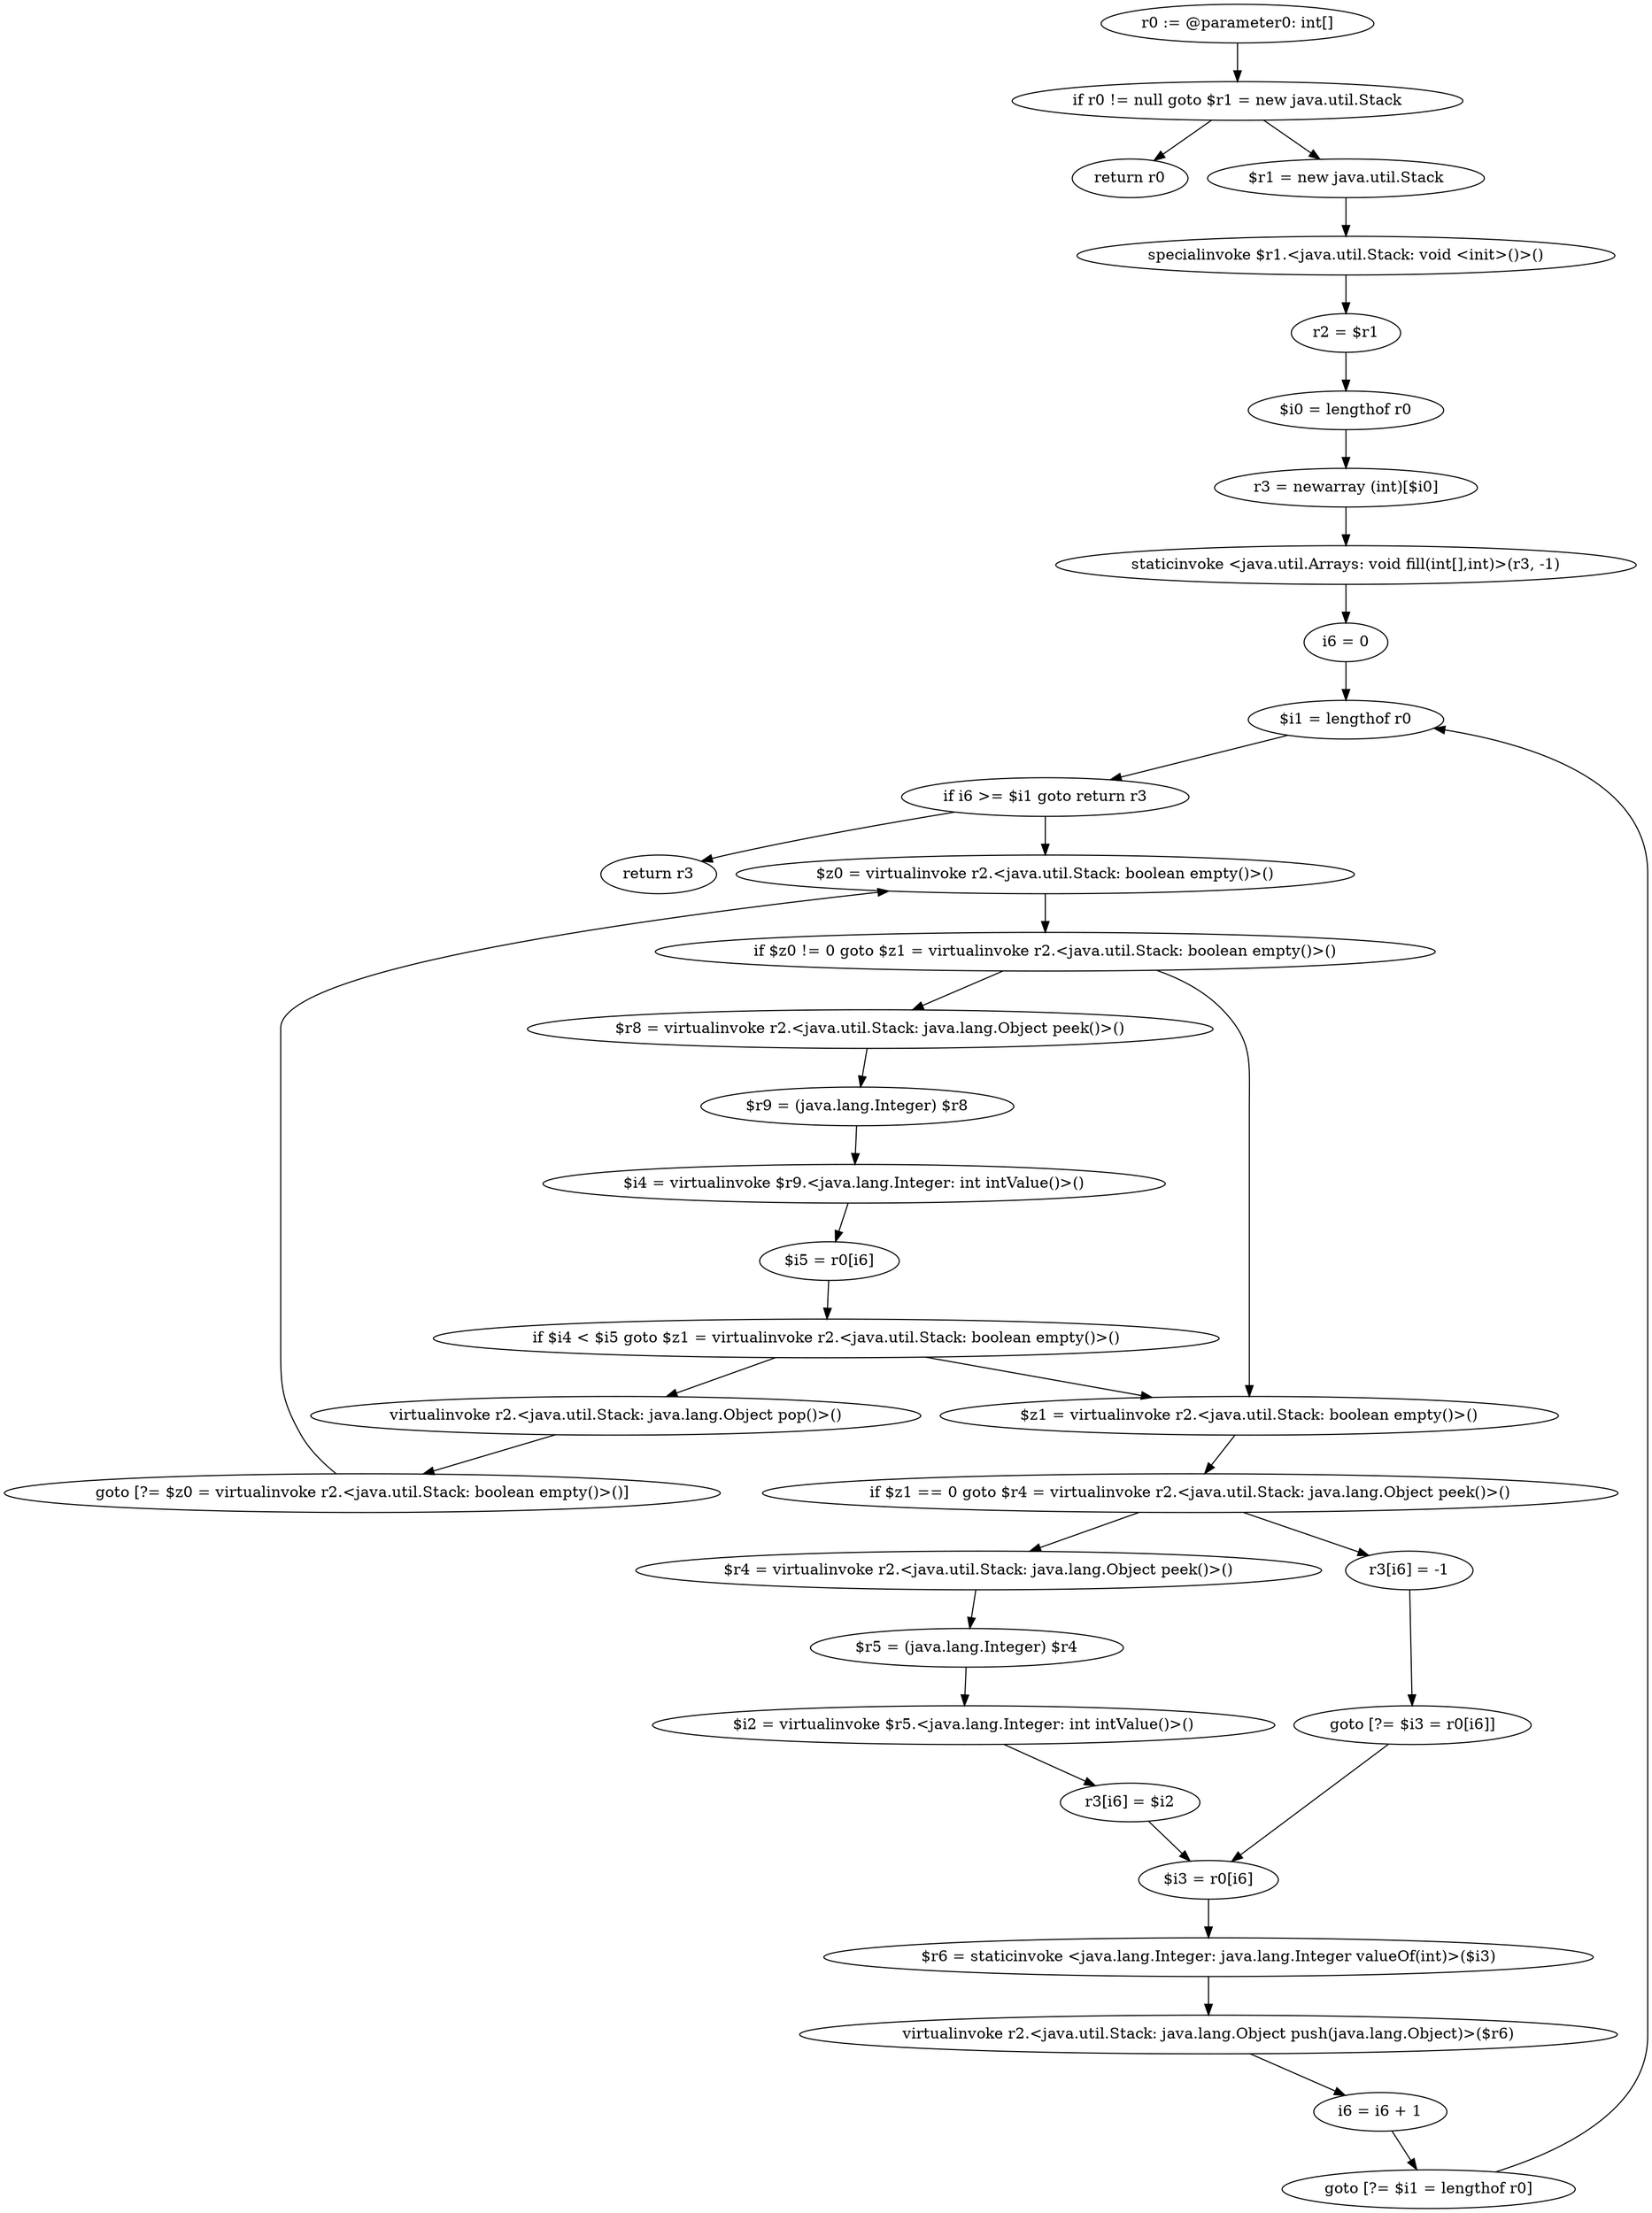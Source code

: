 digraph "unitGraph" {
    "r0 := @parameter0: int[]"
    "if r0 != null goto $r1 = new java.util.Stack"
    "return r0"
    "$r1 = new java.util.Stack"
    "specialinvoke $r1.<java.util.Stack: void <init>()>()"
    "r2 = $r1"
    "$i0 = lengthof r0"
    "r3 = newarray (int)[$i0]"
    "staticinvoke <java.util.Arrays: void fill(int[],int)>(r3, -1)"
    "i6 = 0"
    "$i1 = lengthof r0"
    "if i6 >= $i1 goto return r3"
    "$z0 = virtualinvoke r2.<java.util.Stack: boolean empty()>()"
    "if $z0 != 0 goto $z1 = virtualinvoke r2.<java.util.Stack: boolean empty()>()"
    "$r8 = virtualinvoke r2.<java.util.Stack: java.lang.Object peek()>()"
    "$r9 = (java.lang.Integer) $r8"
    "$i4 = virtualinvoke $r9.<java.lang.Integer: int intValue()>()"
    "$i5 = r0[i6]"
    "if $i4 < $i5 goto $z1 = virtualinvoke r2.<java.util.Stack: boolean empty()>()"
    "virtualinvoke r2.<java.util.Stack: java.lang.Object pop()>()"
    "goto [?= $z0 = virtualinvoke r2.<java.util.Stack: boolean empty()>()]"
    "$z1 = virtualinvoke r2.<java.util.Stack: boolean empty()>()"
    "if $z1 == 0 goto $r4 = virtualinvoke r2.<java.util.Stack: java.lang.Object peek()>()"
    "r3[i6] = -1"
    "goto [?= $i3 = r0[i6]]"
    "$r4 = virtualinvoke r2.<java.util.Stack: java.lang.Object peek()>()"
    "$r5 = (java.lang.Integer) $r4"
    "$i2 = virtualinvoke $r5.<java.lang.Integer: int intValue()>()"
    "r3[i6] = $i2"
    "$i3 = r0[i6]"
    "$r6 = staticinvoke <java.lang.Integer: java.lang.Integer valueOf(int)>($i3)"
    "virtualinvoke r2.<java.util.Stack: java.lang.Object push(java.lang.Object)>($r6)"
    "i6 = i6 + 1"
    "goto [?= $i1 = lengthof r0]"
    "return r3"
    "r0 := @parameter0: int[]"->"if r0 != null goto $r1 = new java.util.Stack";
    "if r0 != null goto $r1 = new java.util.Stack"->"return r0";
    "if r0 != null goto $r1 = new java.util.Stack"->"$r1 = new java.util.Stack";
    "$r1 = new java.util.Stack"->"specialinvoke $r1.<java.util.Stack: void <init>()>()";
    "specialinvoke $r1.<java.util.Stack: void <init>()>()"->"r2 = $r1";
    "r2 = $r1"->"$i0 = lengthof r0";
    "$i0 = lengthof r0"->"r3 = newarray (int)[$i0]";
    "r3 = newarray (int)[$i0]"->"staticinvoke <java.util.Arrays: void fill(int[],int)>(r3, -1)";
    "staticinvoke <java.util.Arrays: void fill(int[],int)>(r3, -1)"->"i6 = 0";
    "i6 = 0"->"$i1 = lengthof r0";
    "$i1 = lengthof r0"->"if i6 >= $i1 goto return r3";
    "if i6 >= $i1 goto return r3"->"$z0 = virtualinvoke r2.<java.util.Stack: boolean empty()>()";
    "if i6 >= $i1 goto return r3"->"return r3";
    "$z0 = virtualinvoke r2.<java.util.Stack: boolean empty()>()"->"if $z0 != 0 goto $z1 = virtualinvoke r2.<java.util.Stack: boolean empty()>()";
    "if $z0 != 0 goto $z1 = virtualinvoke r2.<java.util.Stack: boolean empty()>()"->"$r8 = virtualinvoke r2.<java.util.Stack: java.lang.Object peek()>()";
    "if $z0 != 0 goto $z1 = virtualinvoke r2.<java.util.Stack: boolean empty()>()"->"$z1 = virtualinvoke r2.<java.util.Stack: boolean empty()>()";
    "$r8 = virtualinvoke r2.<java.util.Stack: java.lang.Object peek()>()"->"$r9 = (java.lang.Integer) $r8";
    "$r9 = (java.lang.Integer) $r8"->"$i4 = virtualinvoke $r9.<java.lang.Integer: int intValue()>()";
    "$i4 = virtualinvoke $r9.<java.lang.Integer: int intValue()>()"->"$i5 = r0[i6]";
    "$i5 = r0[i6]"->"if $i4 < $i5 goto $z1 = virtualinvoke r2.<java.util.Stack: boolean empty()>()";
    "if $i4 < $i5 goto $z1 = virtualinvoke r2.<java.util.Stack: boolean empty()>()"->"virtualinvoke r2.<java.util.Stack: java.lang.Object pop()>()";
    "if $i4 < $i5 goto $z1 = virtualinvoke r2.<java.util.Stack: boolean empty()>()"->"$z1 = virtualinvoke r2.<java.util.Stack: boolean empty()>()";
    "virtualinvoke r2.<java.util.Stack: java.lang.Object pop()>()"->"goto [?= $z0 = virtualinvoke r2.<java.util.Stack: boolean empty()>()]";
    "goto [?= $z0 = virtualinvoke r2.<java.util.Stack: boolean empty()>()]"->"$z0 = virtualinvoke r2.<java.util.Stack: boolean empty()>()";
    "$z1 = virtualinvoke r2.<java.util.Stack: boolean empty()>()"->"if $z1 == 0 goto $r4 = virtualinvoke r2.<java.util.Stack: java.lang.Object peek()>()";
    "if $z1 == 0 goto $r4 = virtualinvoke r2.<java.util.Stack: java.lang.Object peek()>()"->"r3[i6] = -1";
    "if $z1 == 0 goto $r4 = virtualinvoke r2.<java.util.Stack: java.lang.Object peek()>()"->"$r4 = virtualinvoke r2.<java.util.Stack: java.lang.Object peek()>()";
    "r3[i6] = -1"->"goto [?= $i3 = r0[i6]]";
    "goto [?= $i3 = r0[i6]]"->"$i3 = r0[i6]";
    "$r4 = virtualinvoke r2.<java.util.Stack: java.lang.Object peek()>()"->"$r5 = (java.lang.Integer) $r4";
    "$r5 = (java.lang.Integer) $r4"->"$i2 = virtualinvoke $r5.<java.lang.Integer: int intValue()>()";
    "$i2 = virtualinvoke $r5.<java.lang.Integer: int intValue()>()"->"r3[i6] = $i2";
    "r3[i6] = $i2"->"$i3 = r0[i6]";
    "$i3 = r0[i6]"->"$r6 = staticinvoke <java.lang.Integer: java.lang.Integer valueOf(int)>($i3)";
    "$r6 = staticinvoke <java.lang.Integer: java.lang.Integer valueOf(int)>($i3)"->"virtualinvoke r2.<java.util.Stack: java.lang.Object push(java.lang.Object)>($r6)";
    "virtualinvoke r2.<java.util.Stack: java.lang.Object push(java.lang.Object)>($r6)"->"i6 = i6 + 1";
    "i6 = i6 + 1"->"goto [?= $i1 = lengthof r0]";
    "goto [?= $i1 = lengthof r0]"->"$i1 = lengthof r0";
}
